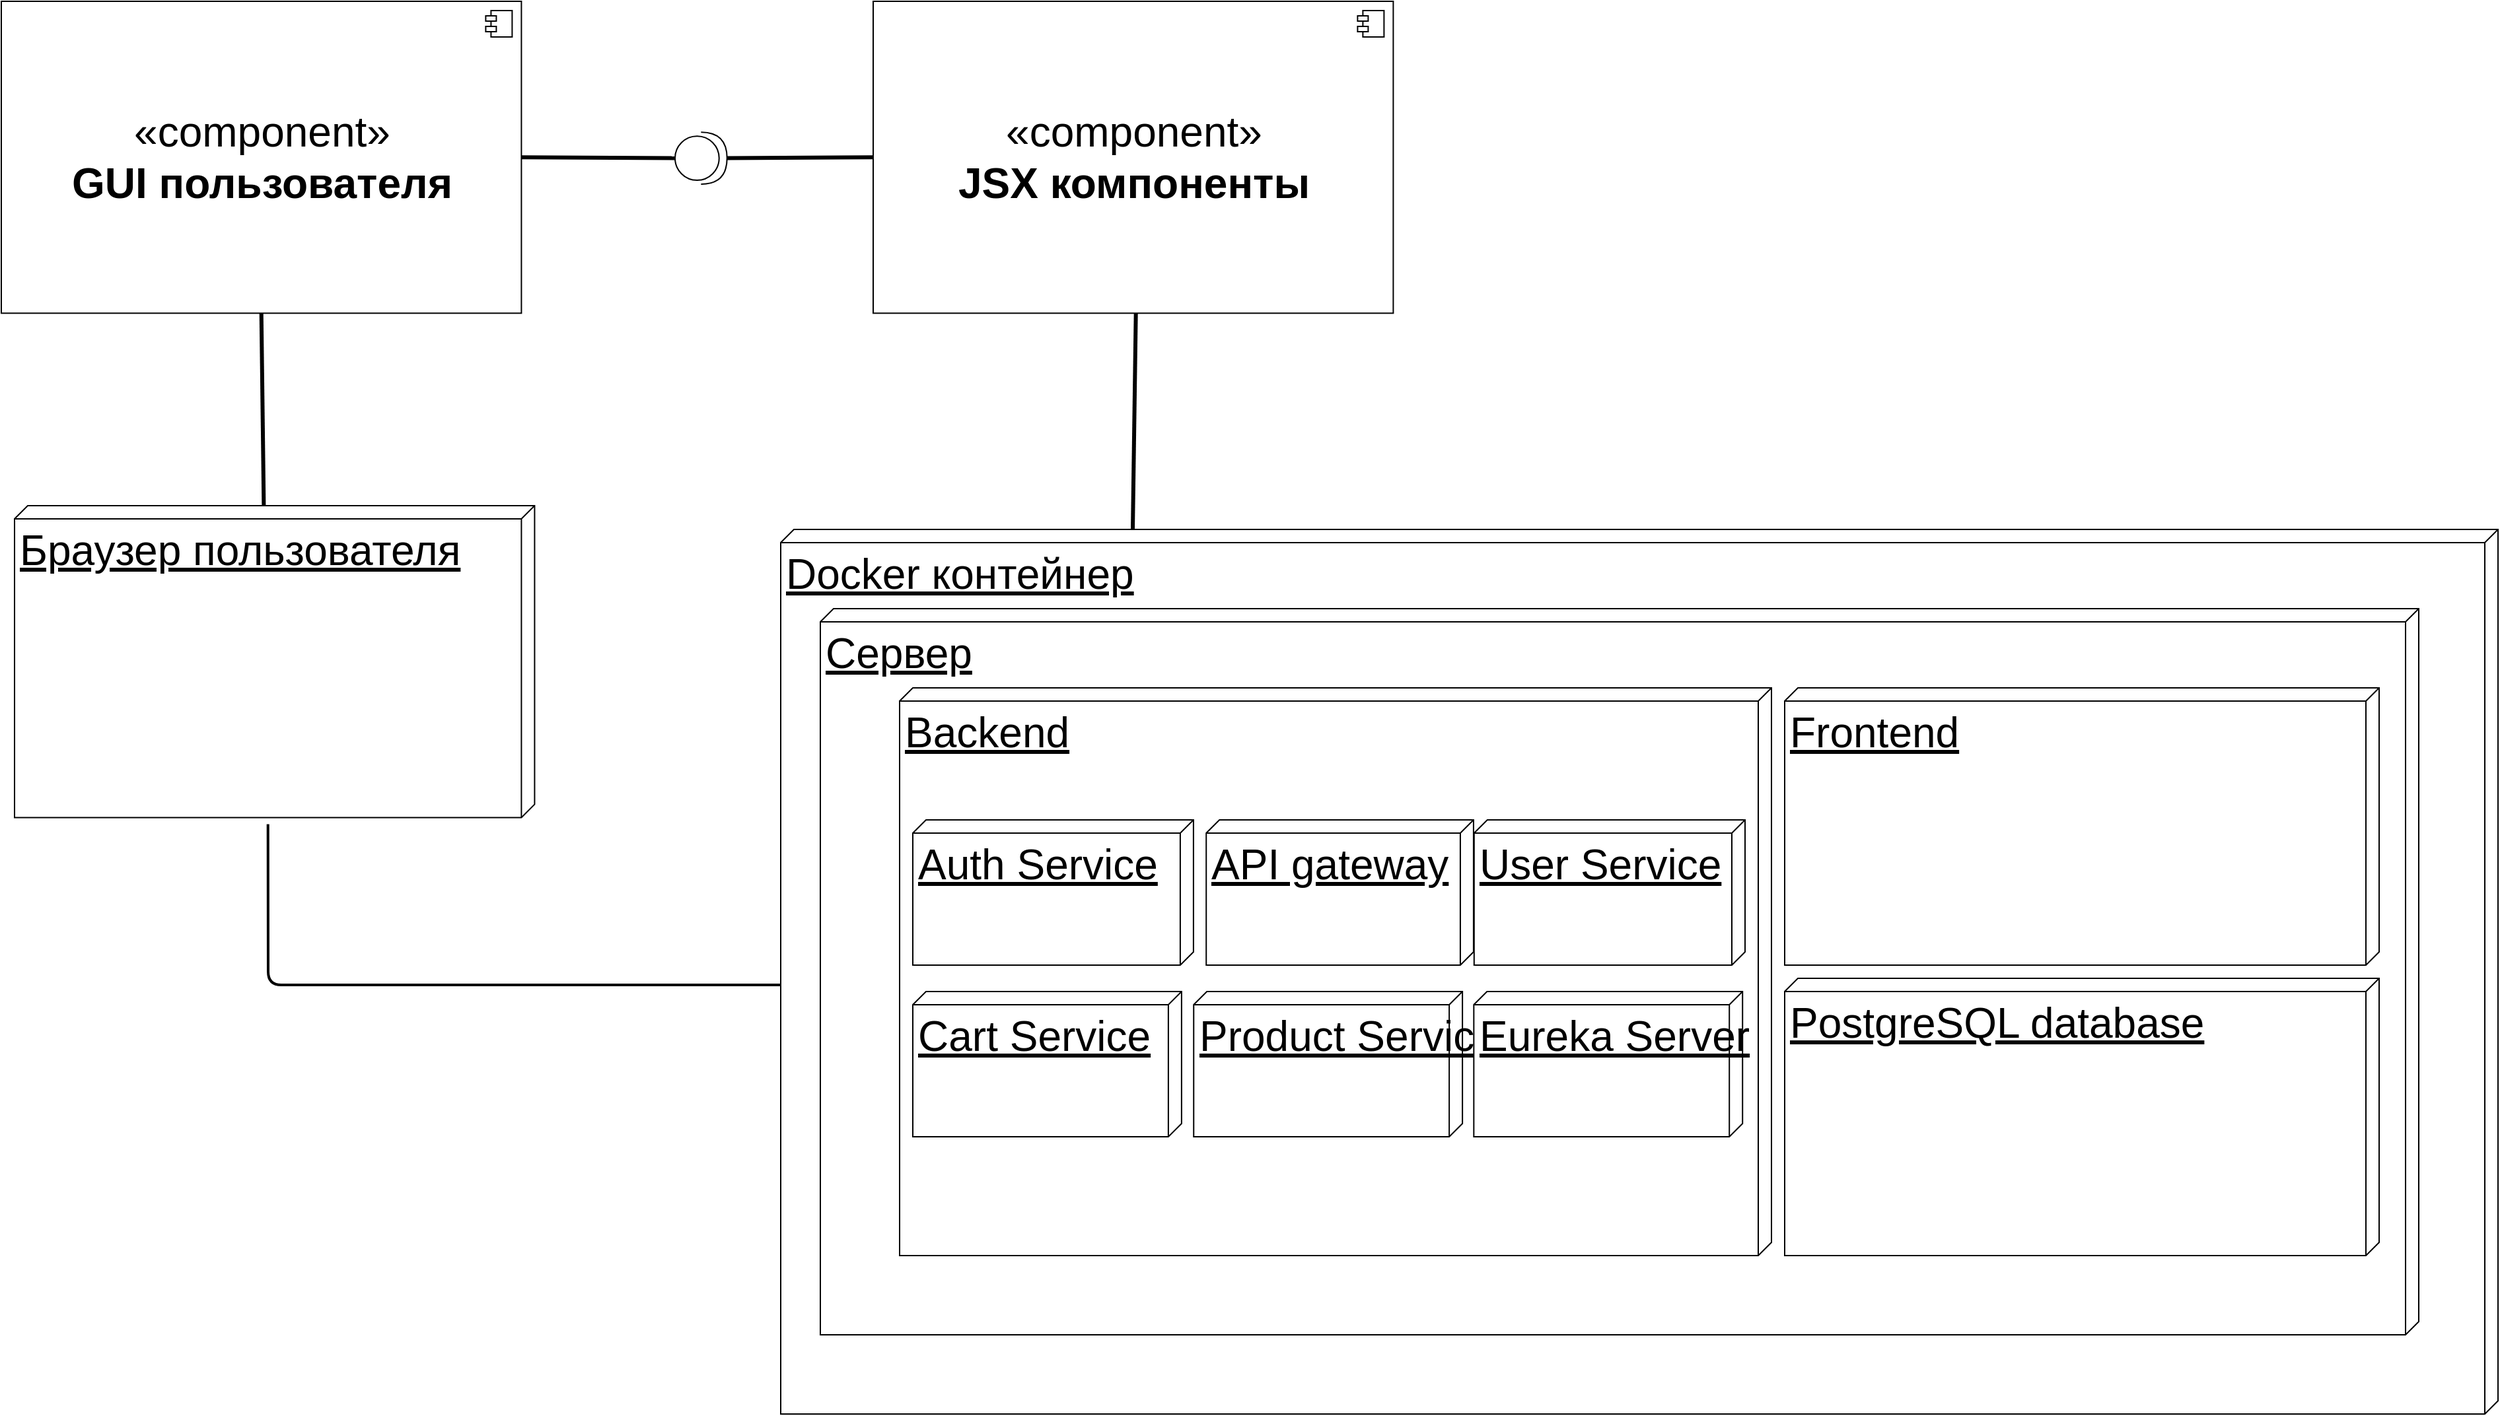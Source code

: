 <mxfile>
    <diagram name="Page-1" id="0783ab3e-0a74-02c8-0abd-f7b4e66b4bec">
        <mxGraphModel dx="3186" dy="1584" grid="1" gridSize="10" guides="1" tooltips="1" connect="1" arrows="1" fold="1" page="1" pageScale="1" pageWidth="850" pageHeight="1100" background="none" math="0" shadow="0">
            <root>
                <mxCell id="0"/>
                <mxCell id="1" parent="0"/>
                <mxCell id="32" value="Docker контейнер" style="verticalAlign=top;align=left;spacingTop=8;spacingLeft=2;spacingRight=12;shape=cube;size=10;direction=south;fontStyle=4;html=1;fillStyle=auto;fontSize=32;fontColor=default;" vertex="1" parent="1">
                    <mxGeometry x="-100" y="450" width="1300" height="670" as="geometry"/>
                </mxCell>
                <mxCell id="28" value="Сервер" style="verticalAlign=top;align=left;spacingTop=8;spacingLeft=2;spacingRight=12;shape=cube;size=10;direction=south;fontStyle=4;html=1;fillStyle=auto;fontSize=32;fontColor=default;" parent="1" vertex="1">
                    <mxGeometry x="-70" y="510" width="1210" height="550" as="geometry"/>
                </mxCell>
                <mxCell id="9" value="Backend" style="verticalAlign=top;align=left;spacingTop=8;spacingLeft=2;spacingRight=12;shape=cube;size=10;direction=south;fontStyle=4;html=1;fontSize=32;" parent="1" vertex="1">
                    <mxGeometry x="-10" y="570" width="660" height="430" as="geometry"/>
                </mxCell>
                <mxCell id="21" style="edgeStyle=none;html=1;exitX=0;exitY=0;exitDx=0;exitDy=205;exitPerimeter=0;entryX=0.5;entryY=1;entryDx=0;entryDy=0;strokeWidth=3;fontSize=32;fontColor=default;endArrow=none;endFill=0;endSize=6;" parent="1" source="18" target="19" edge="1">
                    <mxGeometry relative="1" as="geometry"/>
                </mxCell>
                <mxCell id="35" style="edgeStyle=none;html=1;exitX=0;exitY=0;exitDx=236.22;exitDy=201.85;exitPerimeter=0;entryX=0;entryY=0;entryDx=340;entryDy=1300;entryPerimeter=0;strokeWidth=2;endArrow=none;endFill=0;" edge="1" parent="1">
                    <mxGeometry relative="1" as="geometry">
                        <mxPoint x="-488.15" y="673.22" as="sourcePoint"/>
                        <mxPoint x="-100" y="795" as="targetPoint"/>
                        <Array as="points">
                            <mxPoint x="-488" y="795"/>
                        </Array>
                    </mxGeometry>
                </mxCell>
                <mxCell id="18" value="Браузер пользователя" style="verticalAlign=top;align=left;spacingTop=8;spacingLeft=2;spacingRight=12;shape=cube;size=10;direction=south;fontStyle=4;html=1;fillStyle=auto;fontSize=32;fontColor=default;" parent="1" vertex="1">
                    <mxGeometry x="-680" y="432" width="393.7" height="236.22" as="geometry"/>
                </mxCell>
                <mxCell id="24" style="edgeStyle=none;html=1;exitX=1;exitY=0.5;exitDx=0;exitDy=0;entryX=0;entryY=0.5;entryDx=0;entryDy=0;strokeWidth=3;fontSize=32;fontColor=default;endArrow=none;endFill=0;endSize=6;startArrow=none;" parent="1" source="25" target="22" edge="1">
                    <mxGeometry relative="1" as="geometry"/>
                </mxCell>
                <mxCell id="19" value="«component»&lt;br&gt;&lt;b&gt;GUI пользователя&lt;/b&gt;" style="html=1;dropTarget=0;fillStyle=auto;fontSize=32;fontColor=default;" parent="1" vertex="1">
                    <mxGeometry x="-690" y="50" width="393.7" height="236.22" as="geometry"/>
                </mxCell>
                <mxCell id="20" value="" style="shape=module;jettyWidth=8;jettyHeight=4;fillStyle=auto;fontSize=32;fontColor=default;" parent="19" vertex="1">
                    <mxGeometry x="1" width="20" height="20" relative="1" as="geometry">
                        <mxPoint x="-27" y="7" as="offset"/>
                    </mxGeometry>
                </mxCell>
                <mxCell id="30" style="edgeStyle=none;html=1;exitX=0.5;exitY=1;exitDx=0;exitDy=0;strokeWidth=3;fontSize=8;fontColor=default;endArrow=none;endFill=0;endSize=6;entryX=0;entryY=0.795;entryDx=0;entryDy=0;entryPerimeter=0;" parent="1" edge="1" target="32">
                    <mxGeometry relative="1" as="geometry">
                        <mxPoint x="168.85" y="286.22" as="sourcePoint"/>
                        <mxPoint x="162" y="452" as="targetPoint"/>
                    </mxGeometry>
                </mxCell>
                <mxCell id="22" value="«component»&lt;br&gt;&lt;b&gt;JSX компоненты&lt;/b&gt;" style="html=1;dropTarget=0;fillStyle=auto;fontSize=32;fontColor=default;" parent="1" vertex="1">
                    <mxGeometry x="-30" y="50" width="393.7" height="236.22" as="geometry"/>
                </mxCell>
                <mxCell id="23" value="" style="shape=module;jettyWidth=8;jettyHeight=4;fillStyle=auto;fontSize=32;fontColor=default;" parent="22" vertex="1">
                    <mxGeometry x="1" width="20" height="20" relative="1" as="geometry">
                        <mxPoint x="-27" y="7" as="offset"/>
                    </mxGeometry>
                </mxCell>
                <mxCell id="27" value="" style="edgeStyle=none;html=1;exitX=1;exitY=0.5;exitDx=0;exitDy=0;entryX=0;entryY=0.5;entryDx=0;entryDy=0;strokeWidth=3;fontSize=32;fontColor=default;endArrow=none;endFill=0;endSize=6;" parent="1" source="19" target="25" edge="1">
                    <mxGeometry relative="1" as="geometry">
                        <mxPoint x="-296.3" y="168.11" as="sourcePoint"/>
                        <mxPoint x="-30" y="168.11" as="targetPoint"/>
                    </mxGeometry>
                </mxCell>
                <mxCell id="25" value="" style="shape=providedRequiredInterface;html=1;verticalLabelPosition=bottom;sketch=0;fillStyle=auto;fontSize=32;fontColor=default;" parent="1" vertex="1">
                    <mxGeometry x="-180" y="149.11" width="39.37" height="39.37" as="geometry"/>
                </mxCell>
                <mxCell id="29" value="" style="group;fontSize=10;" parent="1" vertex="1" connectable="0">
                    <mxGeometry y="670" width="630" height="240" as="geometry"/>
                </mxCell>
                <mxCell id="2" value="User Service" style="verticalAlign=top;align=left;spacingTop=8;spacingLeft=2;spacingRight=12;shape=cube;size=10;direction=south;fontStyle=4;html=1;fontSize=32;fontColor=default;horizontal=1;fillStyle=auto;perimeterSpacing=0;" parent="29" vertex="1">
                    <mxGeometry x="424.9" width="205.1" height="110" as="geometry"/>
                </mxCell>
                <mxCell id="7" value="Auth Service" style="verticalAlign=top;align=left;spacingTop=8;spacingLeft=2;spacingRight=12;shape=cube;size=10;direction=south;fontStyle=4;html=1;fontSize=32;fontColor=default;horizontal=1;fillStyle=auto;perimeterSpacing=0;" parent="29" vertex="1">
                    <mxGeometry width="212.449" height="110" as="geometry"/>
                </mxCell>
                <mxCell id="8" value="API gateway" style="verticalAlign=top;align=left;spacingTop=8;spacingLeft=2;spacingRight=12;shape=cube;size=10;direction=south;fontStyle=4;html=1;fontSize=32;fontColor=default;horizontal=1;fillStyle=auto;perimeterSpacing=0;" parent="29" vertex="1">
                    <mxGeometry x="222.12" width="202.344" height="110" as="geometry"/>
                </mxCell>
                <mxCell id="10" value="" style="group" parent="29" vertex="1" connectable="0">
                    <mxGeometry y="130" width="628.109" height="110" as="geometry"/>
                </mxCell>
                <mxCell id="3" value="Product Service" style="verticalAlign=top;align=left;spacingTop=8;spacingLeft=2;spacingRight=12;shape=cube;size=10;direction=south;fontStyle=4;html=1;fontSize=32;fontColor=default;horizontal=1;fillStyle=auto;perimeterSpacing=0;" parent="10" vertex="1">
                    <mxGeometry x="212.625" width="203.436" height="110" as="geometry"/>
                </mxCell>
                <mxCell id="5" value="Cart Service" style="verticalAlign=top;align=left;spacingTop=8;spacingLeft=2;spacingRight=12;shape=cube;size=10;direction=south;fontStyle=4;html=1;fontSize=32;fontColor=default;horizontal=1;fillStyle=auto;perimeterSpacing=0;" parent="10" vertex="1">
                    <mxGeometry width="203.436" height="110" as="geometry"/>
                </mxCell>
                <mxCell id="6" value="Eureka Server" style="verticalAlign=top;align=left;spacingTop=8;spacingLeft=2;spacingRight=12;shape=cube;size=10;direction=south;fontStyle=4;html=1;fontSize=32;fontColor=default;horizontal=1;fillStyle=auto;perimeterSpacing=0;" parent="10" vertex="1">
                    <mxGeometry x="424.673" width="203.436" height="110" as="geometry"/>
                </mxCell>
                <mxCell id="33" value="Frontend" style="verticalAlign=top;align=left;spacingTop=8;spacingLeft=2;spacingRight=12;shape=cube;size=10;direction=south;fontStyle=4;html=1;fontSize=32;" vertex="1" parent="1">
                    <mxGeometry x="660" y="570" width="450" height="210" as="geometry"/>
                </mxCell>
                <mxCell id="34" value="PostgreSQL database" style="verticalAlign=top;align=left;spacingTop=8;spacingLeft=2;spacingRight=12;shape=cube;size=10;direction=south;fontStyle=4;html=1;fontSize=32;" vertex="1" parent="1">
                    <mxGeometry x="660" y="790" width="450" height="210" as="geometry"/>
                </mxCell>
            </root>
        </mxGraphModel>
    </diagram>
</mxfile>